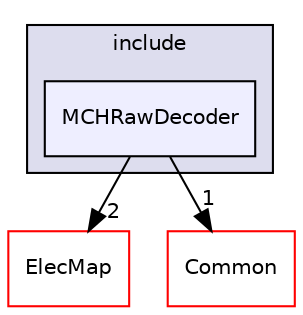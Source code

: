digraph "/home/travis/build/AliceO2Group/AliceO2/Detectors/MUON/MCH/Raw/Decoder/include/MCHRawDecoder" {
  bgcolor=transparent;
  compound=true
  node [ fontsize="10", fontname="Helvetica"];
  edge [ labelfontsize="10", labelfontname="Helvetica"];
  subgraph clusterdir_10dbadd582c5f56f2a579debde05dc79 {
    graph [ bgcolor="#ddddee", pencolor="black", label="include" fontname="Helvetica", fontsize="10", URL="dir_10dbadd582c5f56f2a579debde05dc79.html"]
  dir_0df4a500c6130a383df323efc6887e41 [shape=box, label="MCHRawDecoder", style="filled", fillcolor="#eeeeff", pencolor="black", URL="dir_0df4a500c6130a383df323efc6887e41.html"];
  }
  dir_0cfbacb297625179725e3de4f30c0e94 [shape=box label="ElecMap" color="red" URL="dir_0cfbacb297625179725e3de4f30c0e94.html"];
  dir_55964488a5749f1fcba45aaf4e122cee [shape=box label="Common" color="red" URL="dir_55964488a5749f1fcba45aaf4e122cee.html"];
  dir_0df4a500c6130a383df323efc6887e41->dir_0cfbacb297625179725e3de4f30c0e94 [headlabel="2", labeldistance=1.5 headhref="dir_000587_000433.html"];
  dir_0df4a500c6130a383df323efc6887e41->dir_55964488a5749f1fcba45aaf4e122cee [headlabel="1", labeldistance=1.5 headhref="dir_000587_000580.html"];
}
